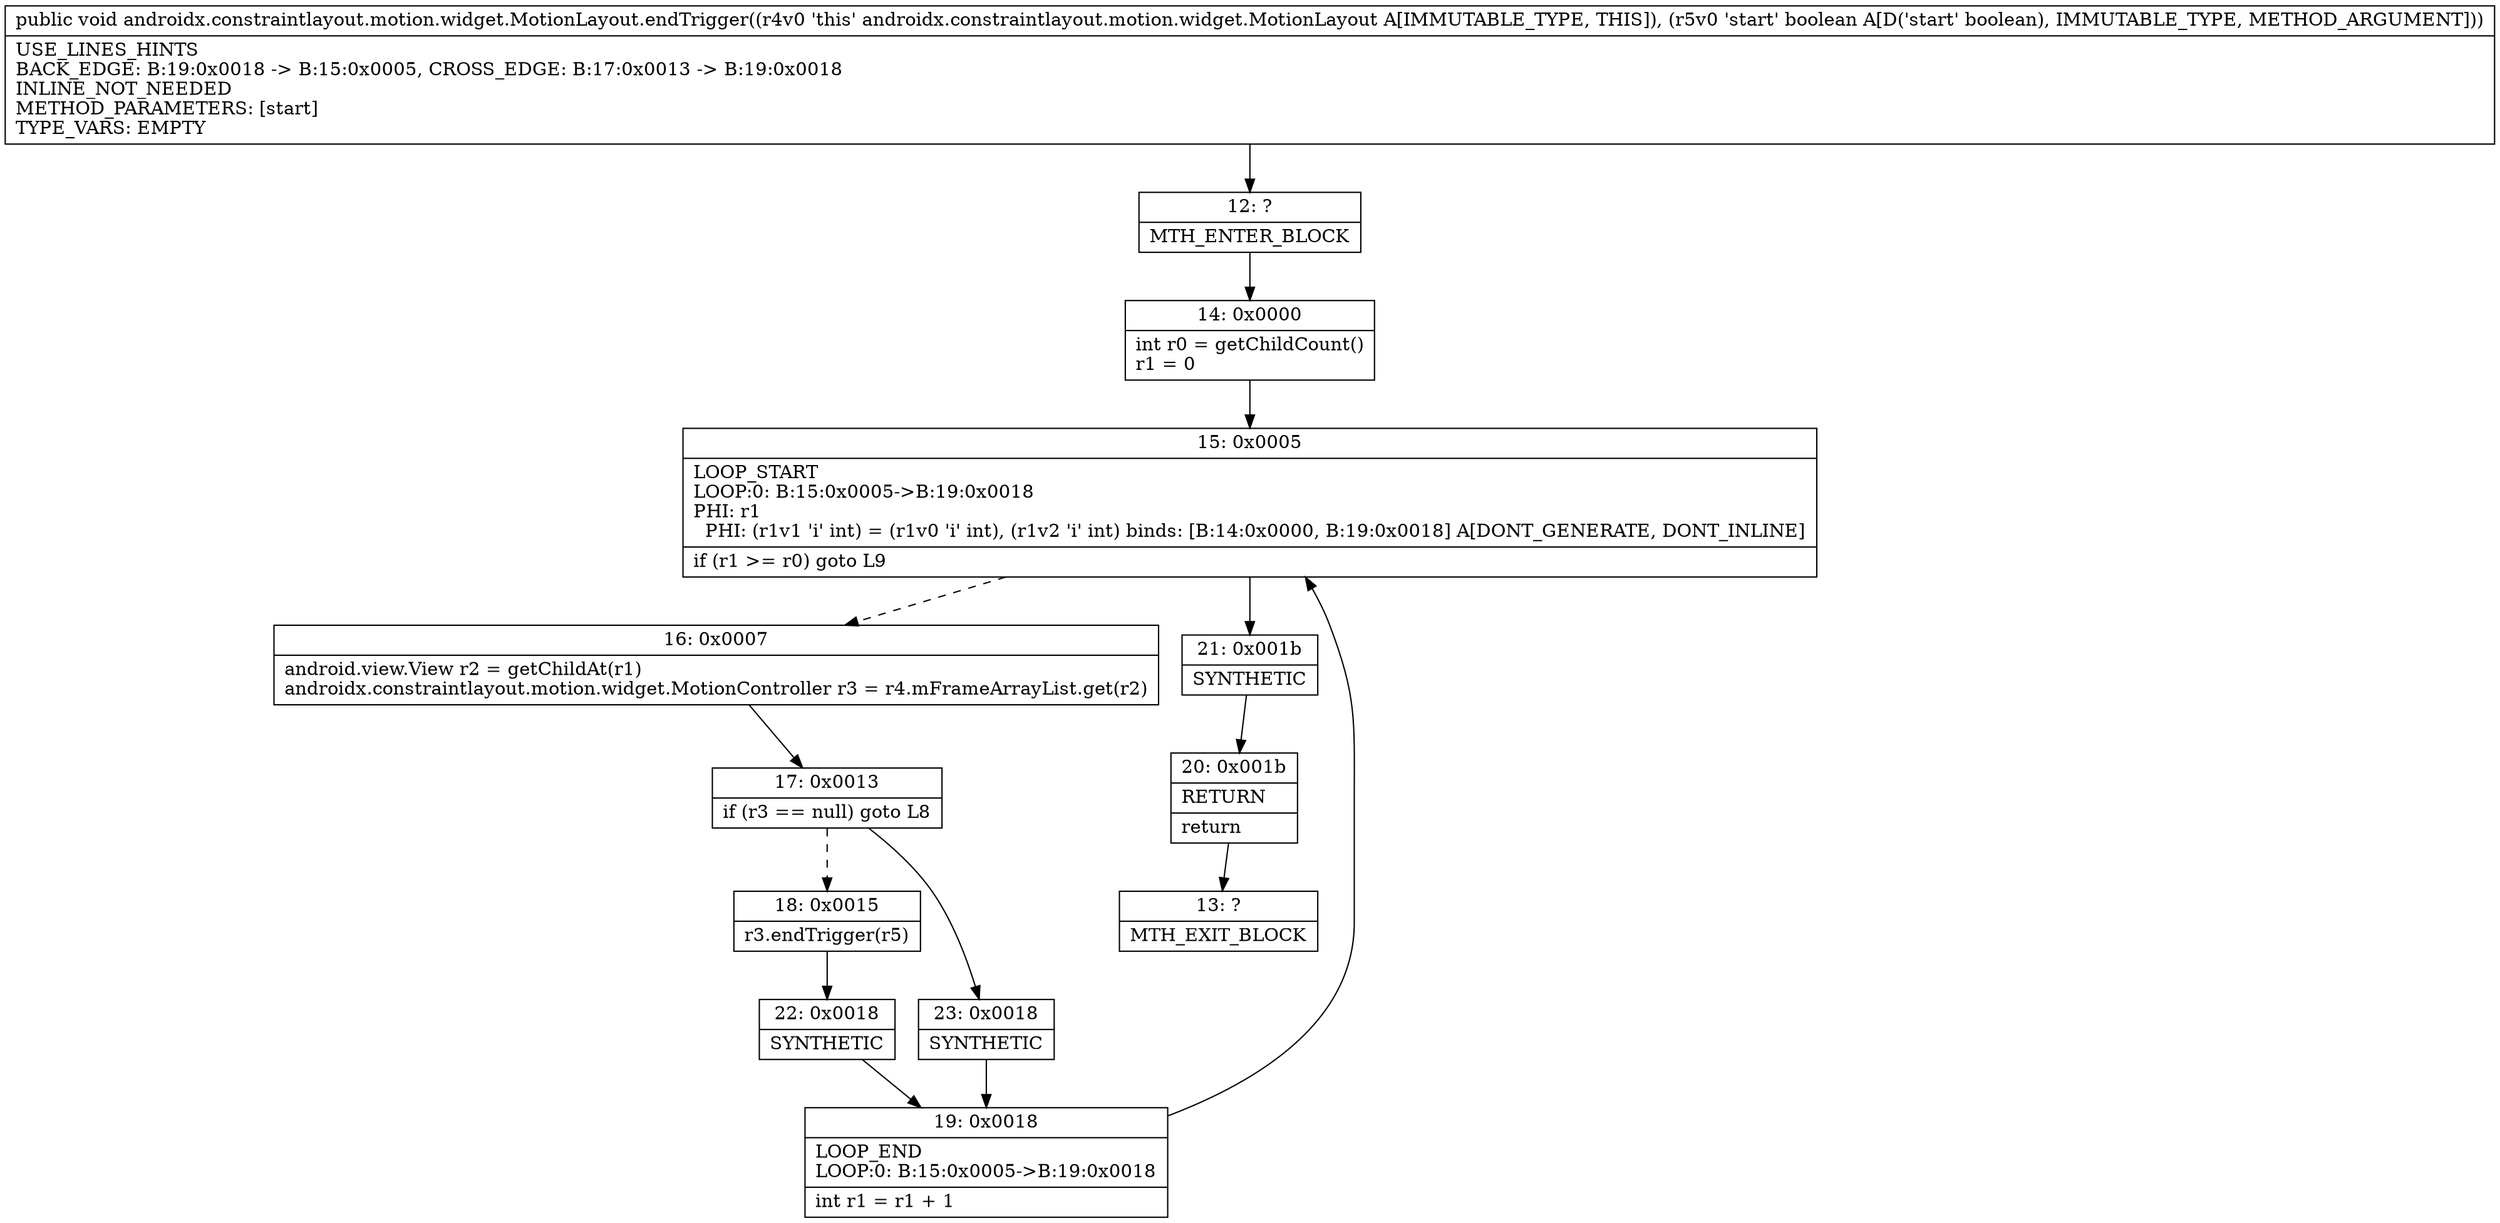 digraph "CFG forandroidx.constraintlayout.motion.widget.MotionLayout.endTrigger(Z)V" {
Node_12 [shape=record,label="{12\:\ ?|MTH_ENTER_BLOCK\l}"];
Node_14 [shape=record,label="{14\:\ 0x0000|int r0 = getChildCount()\lr1 = 0\l}"];
Node_15 [shape=record,label="{15\:\ 0x0005|LOOP_START\lLOOP:0: B:15:0x0005\-\>B:19:0x0018\lPHI: r1 \l  PHI: (r1v1 'i' int) = (r1v0 'i' int), (r1v2 'i' int) binds: [B:14:0x0000, B:19:0x0018] A[DONT_GENERATE, DONT_INLINE]\l|if (r1 \>= r0) goto L9\l}"];
Node_16 [shape=record,label="{16\:\ 0x0007|android.view.View r2 = getChildAt(r1)\landroidx.constraintlayout.motion.widget.MotionController r3 = r4.mFrameArrayList.get(r2)\l}"];
Node_17 [shape=record,label="{17\:\ 0x0013|if (r3 == null) goto L8\l}"];
Node_18 [shape=record,label="{18\:\ 0x0015|r3.endTrigger(r5)\l}"];
Node_22 [shape=record,label="{22\:\ 0x0018|SYNTHETIC\l}"];
Node_19 [shape=record,label="{19\:\ 0x0018|LOOP_END\lLOOP:0: B:15:0x0005\-\>B:19:0x0018\l|int r1 = r1 + 1\l}"];
Node_23 [shape=record,label="{23\:\ 0x0018|SYNTHETIC\l}"];
Node_21 [shape=record,label="{21\:\ 0x001b|SYNTHETIC\l}"];
Node_20 [shape=record,label="{20\:\ 0x001b|RETURN\l|return\l}"];
Node_13 [shape=record,label="{13\:\ ?|MTH_EXIT_BLOCK\l}"];
MethodNode[shape=record,label="{public void androidx.constraintlayout.motion.widget.MotionLayout.endTrigger((r4v0 'this' androidx.constraintlayout.motion.widget.MotionLayout A[IMMUTABLE_TYPE, THIS]), (r5v0 'start' boolean A[D('start' boolean), IMMUTABLE_TYPE, METHOD_ARGUMENT]))  | USE_LINES_HINTS\lBACK_EDGE: B:19:0x0018 \-\> B:15:0x0005, CROSS_EDGE: B:17:0x0013 \-\> B:19:0x0018\lINLINE_NOT_NEEDED\lMETHOD_PARAMETERS: [start]\lTYPE_VARS: EMPTY\l}"];
MethodNode -> Node_12;Node_12 -> Node_14;
Node_14 -> Node_15;
Node_15 -> Node_16[style=dashed];
Node_15 -> Node_21;
Node_16 -> Node_17;
Node_17 -> Node_18[style=dashed];
Node_17 -> Node_23;
Node_18 -> Node_22;
Node_22 -> Node_19;
Node_19 -> Node_15;
Node_23 -> Node_19;
Node_21 -> Node_20;
Node_20 -> Node_13;
}


